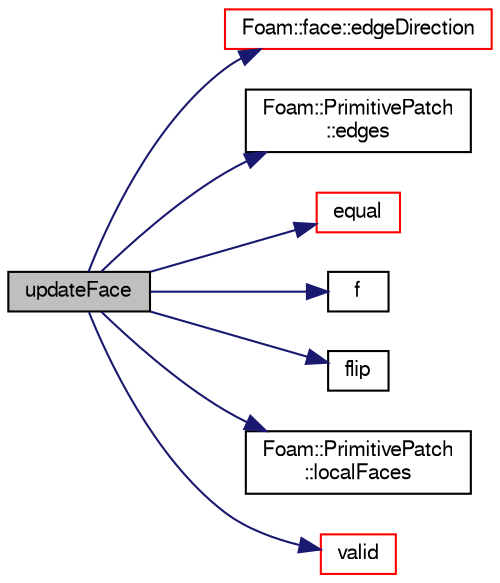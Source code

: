 digraph "updateFace"
{
  bgcolor="transparent";
  edge [fontname="FreeSans",fontsize="10",labelfontname="FreeSans",labelfontsize="10"];
  node [fontname="FreeSans",fontsize="10",shape=record];
  rankdir="LR";
  Node110 [label="updateFace",height=0.2,width=0.4,color="black", fillcolor="grey75", style="filled", fontcolor="black"];
  Node110 -> Node111 [color="midnightblue",fontsize="10",style="solid",fontname="FreeSans"];
  Node111 [label="Foam::face::edgeDirection",height=0.2,width=0.4,color="red",URL="$a27218.html#a51c97b3c3d8a48cca8b5b5de600af185",tooltip="Return the edge direction on the face. "];
  Node110 -> Node117 [color="midnightblue",fontsize="10",style="solid",fontname="FreeSans"];
  Node117 [label="Foam::PrimitivePatch\l::edges",height=0.2,width=0.4,color="black",URL="$a27538.html#a21d764179912ddda5c6f95193c289846",tooltip="Return list of edges, address into LOCAL point list. "];
  Node110 -> Node118 [color="midnightblue",fontsize="10",style="solid",fontname="FreeSans"];
  Node118 [label="equal",height=0.2,width=0.4,color="red",URL="$a24678.html#ac12fc0ab2ab5e0bb31041643b816fa0d",tooltip="Same (like operator==) "];
  Node110 -> Node121 [color="midnightblue",fontsize="10",style="solid",fontname="FreeSans"];
  Node121 [label="f",height=0.2,width=0.4,color="black",URL="$a17900.html#a888be93833ac7a23170555c69c690288"];
  Node110 -> Node122 [color="midnightblue",fontsize="10",style="solid",fontname="FreeSans"];
  Node122 [label="flip",height=0.2,width=0.4,color="black",URL="$a24678.html#a126cb0362ae2e7935520fb27343bad31",tooltip="Reverse orientation. "];
  Node110 -> Node123 [color="midnightblue",fontsize="10",style="solid",fontname="FreeSans"];
  Node123 [label="Foam::PrimitivePatch\l::localFaces",height=0.2,width=0.4,color="black",URL="$a27538.html#aa4bd29e9c9de3d53e26aa2bf2e803c60",tooltip="Return patch faces addressing into local point list. "];
  Node110 -> Node124 [color="midnightblue",fontsize="10",style="solid",fontname="FreeSans"];
  Node124 [label="valid",height=0.2,width=0.4,color="red",URL="$a24678.html#aa4ad85c1548bba1f67ef9566c82f7baa",tooltip="Check whether origin has been changed at all or. "];
}
